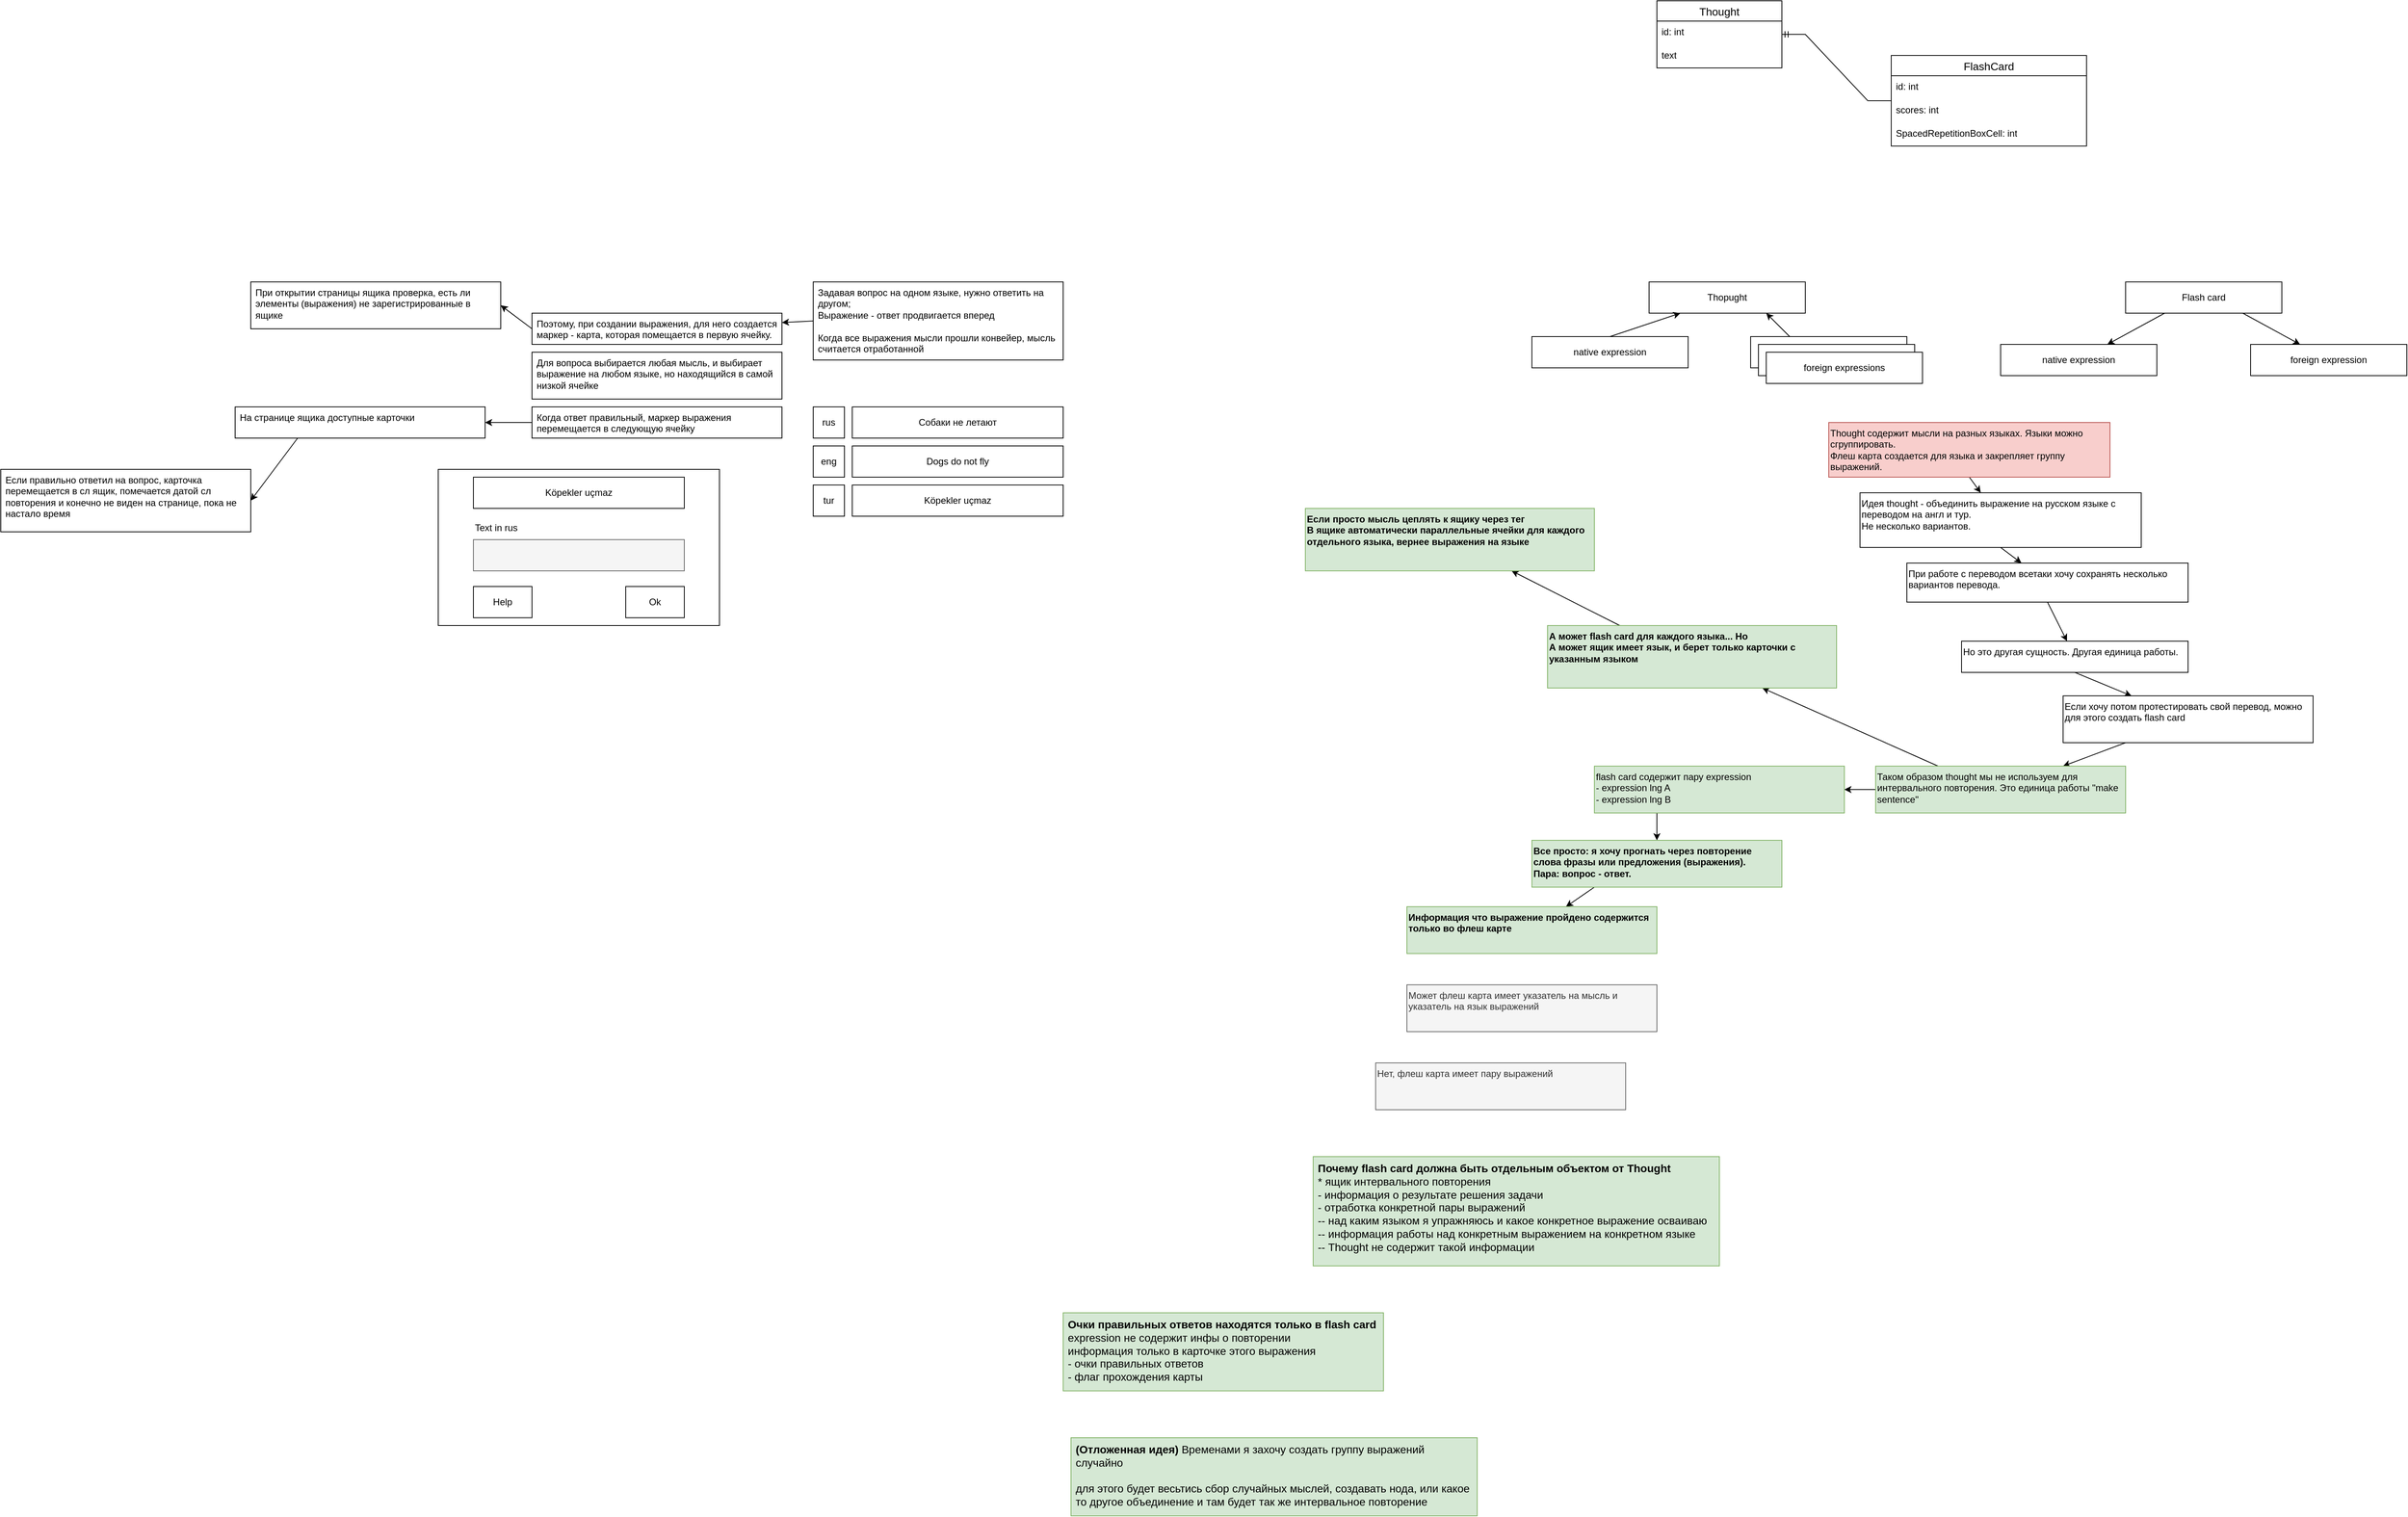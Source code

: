 <mxfile version="21.6.8" type="device">
  <diagram name="Page-1" id="AVeU3xbpbOefrnCGKHZW">
    <mxGraphModel dx="3591" dy="656" grid="1" gridSize="10" guides="1" tooltips="1" connect="1" arrows="1" fold="1" page="1" pageScale="1" pageWidth="850" pageHeight="1100" math="0" shadow="0">
      <root>
        <mxCell id="0" />
        <mxCell id="1" parent="0" />
        <mxCell id="39cnMh9TFcFPzEU5Ox_v-2" value="Thought" style="swimlane;fontStyle=0;childLayout=stackLayout;horizontal=1;startSize=26;horizontalStack=0;resizeParent=1;resizeParentMax=0;resizeLast=0;collapsible=1;marginBottom=0;align=center;fontSize=14;" parent="1" vertex="1">
          <mxGeometry x="80" y="200" width="160" height="86" as="geometry" />
        </mxCell>
        <mxCell id="39cnMh9TFcFPzEU5Ox_v-3" value="id: int" style="text;strokeColor=none;fillColor=none;spacingLeft=4;spacingRight=4;overflow=hidden;rotatable=0;points=[[0,0.5],[1,0.5]];portConstraint=eastwest;fontSize=12;whiteSpace=wrap;html=1;" parent="39cnMh9TFcFPzEU5Ox_v-2" vertex="1">
          <mxGeometry y="26" width="160" height="30" as="geometry" />
        </mxCell>
        <mxCell id="39cnMh9TFcFPzEU5Ox_v-4" value="text" style="text;strokeColor=none;fillColor=none;spacingLeft=4;spacingRight=4;overflow=hidden;rotatable=0;points=[[0,0.5],[1,0.5]];portConstraint=eastwest;fontSize=12;whiteSpace=wrap;html=1;" parent="39cnMh9TFcFPzEU5Ox_v-2" vertex="1">
          <mxGeometry y="56" width="160" height="30" as="geometry" />
        </mxCell>
        <mxCell id="-KmC373JPpKfOn7IseQx-1" value="FlashCard" style="swimlane;fontStyle=0;childLayout=stackLayout;horizontal=1;startSize=26;horizontalStack=0;resizeParent=1;resizeParentMax=0;resizeLast=0;collapsible=1;marginBottom=0;align=center;fontSize=14;" parent="1" vertex="1">
          <mxGeometry x="380" y="270" width="250" height="116" as="geometry" />
        </mxCell>
        <mxCell id="-KmC373JPpKfOn7IseQx-2" value="id: int" style="text;strokeColor=none;fillColor=none;spacingLeft=4;spacingRight=4;overflow=hidden;rotatable=0;points=[[0,0.5],[1,0.5]];portConstraint=eastwest;fontSize=12;whiteSpace=wrap;html=1;" parent="-KmC373JPpKfOn7IseQx-1" vertex="1">
          <mxGeometry y="26" width="250" height="30" as="geometry" />
        </mxCell>
        <mxCell id="-KmC373JPpKfOn7IseQx-3" value="scores: int" style="text;strokeColor=none;fillColor=none;spacingLeft=4;spacingRight=4;overflow=hidden;rotatable=0;points=[[0,0.5],[1,0.5]];portConstraint=eastwest;fontSize=12;whiteSpace=wrap;html=1;" parent="-KmC373JPpKfOn7IseQx-1" vertex="1">
          <mxGeometry y="56" width="250" height="30" as="geometry" />
        </mxCell>
        <mxCell id="-KmC373JPpKfOn7IseQx-4" value="SpacedRepetitionBoxCell: int" style="text;strokeColor=none;fillColor=none;spacingLeft=4;spacingRight=4;overflow=hidden;rotatable=0;points=[[0,0.5],[1,0.5]];portConstraint=eastwest;fontSize=12;whiteSpace=wrap;html=1;" parent="-KmC373JPpKfOn7IseQx-1" vertex="1">
          <mxGeometry y="86" width="250" height="30" as="geometry" />
        </mxCell>
        <mxCell id="-KmC373JPpKfOn7IseQx-5" value="" style="edgeStyle=entityRelationEdgeStyle;fontSize=12;html=1;endArrow=ERmandOne;rounded=0;" parent="1" source="-KmC373JPpKfOn7IseQx-1" target="39cnMh9TFcFPzEU5Ox_v-2" edge="1">
          <mxGeometry width="100" height="100" relative="1" as="geometry">
            <mxPoint x="330" y="470" as="sourcePoint" />
            <mxPoint x="430" y="370" as="targetPoint" />
          </mxGeometry>
        </mxCell>
        <mxCell id="jU1Kle7eXEpHHygMN8hs-1" value="Thopught" style="rounded=0;whiteSpace=wrap;html=1;" vertex="1" parent="1">
          <mxGeometry x="70" y="560" width="200" height="40" as="geometry" />
        </mxCell>
        <mxCell id="jU1Kle7eXEpHHygMN8hs-5" style="edgeStyle=none;rounded=0;orthogonalLoop=1;jettySize=auto;html=1;exitX=0.5;exitY=0;exitDx=0;exitDy=0;" edge="1" parent="1" source="jU1Kle7eXEpHHygMN8hs-2" target="jU1Kle7eXEpHHygMN8hs-1">
          <mxGeometry relative="1" as="geometry" />
        </mxCell>
        <mxCell id="jU1Kle7eXEpHHygMN8hs-2" value="native expression" style="rounded=0;whiteSpace=wrap;html=1;" vertex="1" parent="1">
          <mxGeometry x="-80" y="630" width="200" height="40" as="geometry" />
        </mxCell>
        <mxCell id="jU1Kle7eXEpHHygMN8hs-6" style="edgeStyle=none;rounded=0;orthogonalLoop=1;jettySize=auto;html=1;exitX=0.25;exitY=0;exitDx=0;exitDy=0;entryX=0.75;entryY=1;entryDx=0;entryDy=0;" edge="1" parent="1" source="jU1Kle7eXEpHHygMN8hs-3" target="jU1Kle7eXEpHHygMN8hs-1">
          <mxGeometry relative="1" as="geometry" />
        </mxCell>
        <mxCell id="jU1Kle7eXEpHHygMN8hs-3" value="foreign&amp;nbsp;expressions" style="rounded=0;whiteSpace=wrap;html=1;" vertex="1" parent="1">
          <mxGeometry x="200" y="630" width="200" height="40" as="geometry" />
        </mxCell>
        <mxCell id="jU1Kle7eXEpHHygMN8hs-7" value="foreign&amp;nbsp;expressions" style="rounded=0;whiteSpace=wrap;html=1;" vertex="1" parent="1">
          <mxGeometry x="210" y="640" width="200" height="40" as="geometry" />
        </mxCell>
        <mxCell id="jU1Kle7eXEpHHygMN8hs-8" value="foreign&amp;nbsp;expressions" style="rounded=0;whiteSpace=wrap;html=1;" vertex="1" parent="1">
          <mxGeometry x="220" y="650" width="200" height="40" as="geometry" />
        </mxCell>
        <mxCell id="jU1Kle7eXEpHHygMN8hs-12" style="edgeStyle=none;rounded=0;orthogonalLoop=1;jettySize=auto;html=1;exitX=0.25;exitY=1;exitDx=0;exitDy=0;" edge="1" parent="1" source="jU1Kle7eXEpHHygMN8hs-9" target="jU1Kle7eXEpHHygMN8hs-10">
          <mxGeometry relative="1" as="geometry" />
        </mxCell>
        <mxCell id="jU1Kle7eXEpHHygMN8hs-13" style="edgeStyle=none;rounded=0;orthogonalLoop=1;jettySize=auto;html=1;exitX=0.75;exitY=1;exitDx=0;exitDy=0;" edge="1" parent="1" source="jU1Kle7eXEpHHygMN8hs-9" target="jU1Kle7eXEpHHygMN8hs-11">
          <mxGeometry relative="1" as="geometry" />
        </mxCell>
        <mxCell id="jU1Kle7eXEpHHygMN8hs-9" value="Flash card" style="rounded=0;whiteSpace=wrap;html=1;" vertex="1" parent="1">
          <mxGeometry x="680" y="560" width="200" height="40" as="geometry" />
        </mxCell>
        <mxCell id="jU1Kle7eXEpHHygMN8hs-10" value="native expression" style="rounded=0;whiteSpace=wrap;html=1;" vertex="1" parent="1">
          <mxGeometry x="520" y="640" width="200" height="40" as="geometry" />
        </mxCell>
        <mxCell id="jU1Kle7eXEpHHygMN8hs-11" value="foreign expression" style="rounded=0;whiteSpace=wrap;html=1;" vertex="1" parent="1">
          <mxGeometry x="840" y="640" width="200" height="40" as="geometry" />
        </mxCell>
        <mxCell id="jU1Kle7eXEpHHygMN8hs-24" style="edgeStyle=none;rounded=0;orthogonalLoop=1;jettySize=auto;html=1;exitX=0.5;exitY=1;exitDx=0;exitDy=0;" edge="1" parent="1" source="jU1Kle7eXEpHHygMN8hs-14" target="jU1Kle7eXEpHHygMN8hs-15">
          <mxGeometry relative="1" as="geometry" />
        </mxCell>
        <mxCell id="jU1Kle7eXEpHHygMN8hs-14" value="Thought содержит мысли на разных языках. Языки можно сгруппировать.&lt;br&gt;Флеш карта создается для языка и закрепляет группу выражений." style="rounded=0;whiteSpace=wrap;html=1;align=left;verticalAlign=top;fillColor=#f8cecc;strokeColor=#b85450;" vertex="1" parent="1">
          <mxGeometry x="300" y="740" width="360" height="70" as="geometry" />
        </mxCell>
        <mxCell id="jU1Kle7eXEpHHygMN8hs-25" style="edgeStyle=none;rounded=0;orthogonalLoop=1;jettySize=auto;html=1;exitX=0.5;exitY=1;exitDx=0;exitDy=0;" edge="1" parent="1" source="jU1Kle7eXEpHHygMN8hs-15" target="jU1Kle7eXEpHHygMN8hs-16">
          <mxGeometry relative="1" as="geometry" />
        </mxCell>
        <mxCell id="jU1Kle7eXEpHHygMN8hs-15" value="Идея thought - объединить выражение на русском языке с переводом на англ и тур.&lt;br&gt;Не несколько вариантов." style="rounded=0;whiteSpace=wrap;html=1;align=left;verticalAlign=top;" vertex="1" parent="1">
          <mxGeometry x="340" y="830" width="360" height="70" as="geometry" />
        </mxCell>
        <mxCell id="jU1Kle7eXEpHHygMN8hs-26" style="edgeStyle=none;rounded=0;orthogonalLoop=1;jettySize=auto;html=1;exitX=0.5;exitY=1;exitDx=0;exitDy=0;" edge="1" parent="1" source="jU1Kle7eXEpHHygMN8hs-16" target="jU1Kle7eXEpHHygMN8hs-17">
          <mxGeometry relative="1" as="geometry" />
        </mxCell>
        <mxCell id="jU1Kle7eXEpHHygMN8hs-16" value="При работе с переводом всетаки хочу сохранять несколько вариантов перевода." style="rounded=0;whiteSpace=wrap;html=1;align=left;verticalAlign=top;" vertex="1" parent="1">
          <mxGeometry x="400" y="920" width="360" height="50" as="geometry" />
        </mxCell>
        <mxCell id="jU1Kle7eXEpHHygMN8hs-27" style="edgeStyle=none;rounded=0;orthogonalLoop=1;jettySize=auto;html=1;exitX=0.5;exitY=1;exitDx=0;exitDy=0;" edge="1" parent="1" source="jU1Kle7eXEpHHygMN8hs-17" target="jU1Kle7eXEpHHygMN8hs-18">
          <mxGeometry relative="1" as="geometry" />
        </mxCell>
        <mxCell id="jU1Kle7eXEpHHygMN8hs-17" value="Но это другая сущность. Другая единица работы." style="rounded=0;whiteSpace=wrap;html=1;align=left;verticalAlign=top;" vertex="1" parent="1">
          <mxGeometry x="470" y="1020" width="290" height="40" as="geometry" />
        </mxCell>
        <mxCell id="jU1Kle7eXEpHHygMN8hs-28" style="edgeStyle=none;rounded=0;orthogonalLoop=1;jettySize=auto;html=1;exitX=0.25;exitY=1;exitDx=0;exitDy=0;" edge="1" parent="1" source="jU1Kle7eXEpHHygMN8hs-18" target="jU1Kle7eXEpHHygMN8hs-19">
          <mxGeometry relative="1" as="geometry" />
        </mxCell>
        <mxCell id="jU1Kle7eXEpHHygMN8hs-18" value="Если хочу потом протестировать свой перевод, можно для этого создать flash card" style="rounded=0;whiteSpace=wrap;html=1;align=left;verticalAlign=top;" vertex="1" parent="1">
          <mxGeometry x="600" y="1090" width="320" height="60" as="geometry" />
        </mxCell>
        <mxCell id="jU1Kle7eXEpHHygMN8hs-34" style="edgeStyle=none;rounded=0;orthogonalLoop=1;jettySize=auto;html=1;exitX=0;exitY=0.5;exitDx=0;exitDy=0;" edge="1" parent="1" source="jU1Kle7eXEpHHygMN8hs-19" target="jU1Kle7eXEpHHygMN8hs-33">
          <mxGeometry relative="1" as="geometry" />
        </mxCell>
        <mxCell id="jU1Kle7eXEpHHygMN8hs-46" style="edgeStyle=none;rounded=0;orthogonalLoop=1;jettySize=auto;html=1;exitX=0.25;exitY=0;exitDx=0;exitDy=0;" edge="1" parent="1" source="jU1Kle7eXEpHHygMN8hs-19" target="jU1Kle7eXEpHHygMN8hs-45">
          <mxGeometry relative="1" as="geometry" />
        </mxCell>
        <mxCell id="jU1Kle7eXEpHHygMN8hs-19" value="Таком образом thought мы не используем для интервального повторения. Это единица работы &quot;make sentence&quot;" style="rounded=0;whiteSpace=wrap;html=1;align=left;verticalAlign=top;fillColor=#d5e8d4;strokeColor=#82b366;" vertex="1" parent="1">
          <mxGeometry x="360" y="1180" width="320" height="60" as="geometry" />
        </mxCell>
        <mxCell id="jU1Kle7eXEpHHygMN8hs-36" style="edgeStyle=none;rounded=0;orthogonalLoop=1;jettySize=auto;html=1;exitX=0.25;exitY=1;exitDx=0;exitDy=0;" edge="1" parent="1" source="jU1Kle7eXEpHHygMN8hs-33" target="jU1Kle7eXEpHHygMN8hs-35">
          <mxGeometry relative="1" as="geometry" />
        </mxCell>
        <mxCell id="jU1Kle7eXEpHHygMN8hs-33" value="flash card содержит пару expression&lt;br&gt;- expression lng A&lt;br&gt;- expression lng B" style="rounded=0;whiteSpace=wrap;html=1;align=left;verticalAlign=top;fillColor=#d5e8d4;strokeColor=#82b366;" vertex="1" parent="1">
          <mxGeometry y="1180" width="320" height="60" as="geometry" />
        </mxCell>
        <mxCell id="jU1Kle7eXEpHHygMN8hs-38" style="edgeStyle=none;rounded=0;orthogonalLoop=1;jettySize=auto;html=1;exitX=0.25;exitY=1;exitDx=0;exitDy=0;" edge="1" parent="1" source="jU1Kle7eXEpHHygMN8hs-35" target="jU1Kle7eXEpHHygMN8hs-37">
          <mxGeometry relative="1" as="geometry" />
        </mxCell>
        <mxCell id="jU1Kle7eXEpHHygMN8hs-35" value="Все просто: я хочу прогнать через повторение слова фразы или предложения (выражения).&lt;br&gt;Пара: вопрос - ответ." style="rounded=0;whiteSpace=wrap;html=1;align=left;verticalAlign=top;fillColor=#d5e8d4;strokeColor=#82b366;fontStyle=1" vertex="1" parent="1">
          <mxGeometry x="-80" y="1275" width="320" height="60" as="geometry" />
        </mxCell>
        <mxCell id="jU1Kle7eXEpHHygMN8hs-37" value="Информация что выражение пройдено содержится только во флеш карте" style="rounded=0;whiteSpace=wrap;html=1;align=left;verticalAlign=top;fillColor=#d5e8d4;strokeColor=#82b366;fontStyle=1" vertex="1" parent="1">
          <mxGeometry x="-240" y="1360" width="320" height="60" as="geometry" />
        </mxCell>
        <mxCell id="jU1Kle7eXEpHHygMN8hs-40" value="Может флеш карта имеет указатель на мысль и указатель на язык выражений" style="rounded=0;whiteSpace=wrap;html=1;align=left;verticalAlign=top;fontStyle=0;fillColor=#f5f5f5;fontColor=#333333;strokeColor=#666666;" vertex="1" parent="1">
          <mxGeometry x="-240" y="1460" width="320" height="60" as="geometry" />
        </mxCell>
        <mxCell id="jU1Kle7eXEpHHygMN8hs-41" value="Нет, флеш карта имеет пару выражений" style="rounded=0;whiteSpace=wrap;html=1;align=left;verticalAlign=top;fontStyle=0;fillColor=#f5f5f5;fontColor=#333333;strokeColor=#666666;" vertex="1" parent="1">
          <mxGeometry x="-280" y="1560" width="320" height="60" as="geometry" />
        </mxCell>
        <mxCell id="jU1Kle7eXEpHHygMN8hs-42" value="&lt;b&gt;Почему flash card должна быть отдельным объектом от Thought&lt;/b&gt;&lt;br&gt;* ящик интервального повторения&lt;br&gt;- информация о результате решения задачи&lt;br&gt;- отработка конкретной пары выражений&lt;br&gt;-- над каким языком я упражняюсь и какое конкретное выражение осваиваю&lt;br&gt;-- информация работы над конкретным выражением на конкретном языке&lt;br&gt;-- Thought не содержит такой информации" style="rounded=0;whiteSpace=wrap;html=1;align=left;verticalAlign=top;fontStyle=0;fillColor=#d5e8d4;strokeColor=#82b366;fontSize=14;spacingLeft=4;spacingRight=4;" vertex="1" parent="1">
          <mxGeometry x="-360" y="1680" width="520" height="140" as="geometry" />
        </mxCell>
        <mxCell id="jU1Kle7eXEpHHygMN8hs-43" value="&lt;b&gt;Очки правильных ответов находятся только в flash card&lt;/b&gt;&lt;br&gt;expression не содержит инфы о повторении&lt;br&gt;информация только в карточке этого выражения&lt;br&gt;- очки правильных ответов&lt;br&gt;- флаг прохождения карты" style="rounded=0;whiteSpace=wrap;html=1;align=left;verticalAlign=top;fontStyle=0;fillColor=#d5e8d4;strokeColor=#82b366;fontSize=14;spacingLeft=4;spacingRight=4;" vertex="1" parent="1">
          <mxGeometry x="-680" y="1880" width="410" height="100" as="geometry" />
        </mxCell>
        <mxCell id="jU1Kle7eXEpHHygMN8hs-44" value="&lt;b&gt;(Отложенная идея)&lt;/b&gt; Временами я захочу создать группу выражений случайно&lt;br&gt;&lt;br&gt;для этого будет весьтись сбор случайных мыслей, создавать нода, или какое то другое объединение и там будет так же интервальное повторение" style="rounded=0;whiteSpace=wrap;html=1;align=left;verticalAlign=top;fontStyle=0;fillColor=#d5e8d4;strokeColor=#82b366;fontSize=14;spacingLeft=4;spacingRight=4;" vertex="1" parent="1">
          <mxGeometry x="-670" y="2040" width="520" height="100" as="geometry" />
        </mxCell>
        <mxCell id="jU1Kle7eXEpHHygMN8hs-48" style="edgeStyle=none;rounded=0;orthogonalLoop=1;jettySize=auto;html=1;exitX=0.25;exitY=0;exitDx=0;exitDy=0;" edge="1" parent="1" source="jU1Kle7eXEpHHygMN8hs-45" target="jU1Kle7eXEpHHygMN8hs-47">
          <mxGeometry relative="1" as="geometry" />
        </mxCell>
        <mxCell id="jU1Kle7eXEpHHygMN8hs-45" value="А может flash card для каждого языка... Но&amp;nbsp;&lt;br&gt;А может ящик имеет язык, и берет только карточки с указанным языком" style="rounded=0;whiteSpace=wrap;html=1;align=left;verticalAlign=top;fillColor=#d5e8d4;strokeColor=#82b366;fontStyle=1" vertex="1" parent="1">
          <mxGeometry x="-60" y="1000" width="370" height="80" as="geometry" />
        </mxCell>
        <mxCell id="jU1Kle7eXEpHHygMN8hs-47" value="Если просто мысль цеплять к ящику через тег&lt;br&gt;В ящике автоматически параллельные ячейки для каждого отдельного языка, вернее выражения на языке" style="rounded=0;whiteSpace=wrap;html=1;align=left;verticalAlign=top;fillColor=#d5e8d4;strokeColor=#82b366;fontStyle=1" vertex="1" parent="1">
          <mxGeometry x="-370" y="850" width="370" height="80" as="geometry" />
        </mxCell>
        <mxCell id="jU1Kle7eXEpHHygMN8hs-49" value="Собаки не летают" style="rounded=0;whiteSpace=wrap;html=1;" vertex="1" parent="1">
          <mxGeometry x="-950" y="720" width="270" height="40" as="geometry" />
        </mxCell>
        <mxCell id="jU1Kle7eXEpHHygMN8hs-50" value="Dogs do not fly" style="rounded=0;whiteSpace=wrap;html=1;" vertex="1" parent="1">
          <mxGeometry x="-950" y="770" width="270" height="40" as="geometry" />
        </mxCell>
        <mxCell id="jU1Kle7eXEpHHygMN8hs-51" value="eng" style="rounded=0;whiteSpace=wrap;html=1;" vertex="1" parent="1">
          <mxGeometry x="-1000" y="770" width="40" height="40" as="geometry" />
        </mxCell>
        <mxCell id="jU1Kle7eXEpHHygMN8hs-52" value="Köpekler uçmaz" style="rounded=0;whiteSpace=wrap;html=1;" vertex="1" parent="1">
          <mxGeometry x="-950" y="820" width="270" height="40" as="geometry" />
        </mxCell>
        <mxCell id="jU1Kle7eXEpHHygMN8hs-53" value="tur" style="rounded=0;whiteSpace=wrap;html=1;" vertex="1" parent="1">
          <mxGeometry x="-1000" y="820" width="40" height="40" as="geometry" />
        </mxCell>
        <mxCell id="jU1Kle7eXEpHHygMN8hs-54" value="rus" style="rounded=0;whiteSpace=wrap;html=1;" vertex="1" parent="1">
          <mxGeometry x="-1000" y="720" width="40" height="40" as="geometry" />
        </mxCell>
        <mxCell id="jU1Kle7eXEpHHygMN8hs-67" style="edgeStyle=none;rounded=0;orthogonalLoop=1;jettySize=auto;html=1;exitX=0;exitY=0.5;exitDx=0;exitDy=0;" edge="1" parent="1" source="jU1Kle7eXEpHHygMN8hs-55" target="jU1Kle7eXEpHHygMN8hs-56">
          <mxGeometry relative="1" as="geometry" />
        </mxCell>
        <mxCell id="jU1Kle7eXEpHHygMN8hs-55" value="Задавая вопрос на одном языке, нужно ответить на другом;&lt;br&gt;Выражение - ответ продвигается вперед&lt;br&gt;&lt;br&gt;Когда все выражения мысли прошли конвейер, мысль считается отработанной" style="rounded=0;whiteSpace=wrap;html=1;align=left;verticalAlign=top;spacingLeft=4;" vertex="1" parent="1">
          <mxGeometry x="-1000" y="560" width="320" height="100" as="geometry" />
        </mxCell>
        <mxCell id="jU1Kle7eXEpHHygMN8hs-71" style="edgeStyle=none;rounded=0;orthogonalLoop=1;jettySize=auto;html=1;exitX=0;exitY=0.5;exitDx=0;exitDy=0;entryX=1;entryY=0.5;entryDx=0;entryDy=0;" edge="1" parent="1" source="jU1Kle7eXEpHHygMN8hs-56" target="jU1Kle7eXEpHHygMN8hs-70">
          <mxGeometry relative="1" as="geometry" />
        </mxCell>
        <mxCell id="jU1Kle7eXEpHHygMN8hs-56" value="Поэтому, при создании выражения, для него создается маркер - карта, которая помещается в первую ячейку." style="rounded=0;whiteSpace=wrap;html=1;align=left;verticalAlign=top;spacingLeft=4;" vertex="1" parent="1">
          <mxGeometry x="-1360" y="600" width="320" height="40" as="geometry" />
        </mxCell>
        <mxCell id="jU1Kle7eXEpHHygMN8hs-57" value="Для вопроса выбирается любая мысль, и выбирает выражение на любом языке, но находящийся в самой низкой ячейке" style="rounded=0;whiteSpace=wrap;html=1;align=left;verticalAlign=top;spacingLeft=4;" vertex="1" parent="1">
          <mxGeometry x="-1360" y="650" width="320" height="60" as="geometry" />
        </mxCell>
        <mxCell id="jU1Kle7eXEpHHygMN8hs-68" style="edgeStyle=none;rounded=0;orthogonalLoop=1;jettySize=auto;html=1;exitX=0;exitY=0.5;exitDx=0;exitDy=0;" edge="1" parent="1" source="jU1Kle7eXEpHHygMN8hs-58" target="jU1Kle7eXEpHHygMN8hs-65">
          <mxGeometry relative="1" as="geometry" />
        </mxCell>
        <mxCell id="jU1Kle7eXEpHHygMN8hs-58" value="Когда ответ правильный, маркер выражения перемещается в следующую ячейку" style="rounded=0;whiteSpace=wrap;html=1;align=left;verticalAlign=top;spacingLeft=4;" vertex="1" parent="1">
          <mxGeometry x="-1360" y="720" width="320" height="40" as="geometry" />
        </mxCell>
        <mxCell id="jU1Kle7eXEpHHygMN8hs-59" value="" style="rounded=0;whiteSpace=wrap;html=1;align=left;verticalAlign=top;spacingLeft=4;" vertex="1" parent="1">
          <mxGeometry x="-1480" y="800" width="360" height="200" as="geometry" />
        </mxCell>
        <mxCell id="jU1Kle7eXEpHHygMN8hs-60" value="Köpekler uçmaz" style="rounded=0;whiteSpace=wrap;html=1;" vertex="1" parent="1">
          <mxGeometry x="-1435" y="810" width="270" height="40" as="geometry" />
        </mxCell>
        <mxCell id="jU1Kle7eXEpHHygMN8hs-61" value="Text in rus" style="text;html=1;strokeColor=none;fillColor=none;align=left;verticalAlign=middle;whiteSpace=wrap;rounded=0;" vertex="1" parent="1">
          <mxGeometry x="-1435" y="860" width="265" height="30" as="geometry" />
        </mxCell>
        <mxCell id="jU1Kle7eXEpHHygMN8hs-62" value="" style="rounded=0;whiteSpace=wrap;html=1;fillColor=#f5f5f5;fontColor=#333333;strokeColor=#666666;" vertex="1" parent="1">
          <mxGeometry x="-1435" y="890" width="270" height="40" as="geometry" />
        </mxCell>
        <mxCell id="jU1Kle7eXEpHHygMN8hs-63" value="Help" style="rounded=0;whiteSpace=wrap;html=1;" vertex="1" parent="1">
          <mxGeometry x="-1435" y="950" width="75" height="40" as="geometry" />
        </mxCell>
        <mxCell id="jU1Kle7eXEpHHygMN8hs-64" value="Ok" style="rounded=0;whiteSpace=wrap;html=1;" vertex="1" parent="1">
          <mxGeometry x="-1240" y="950" width="75" height="40" as="geometry" />
        </mxCell>
        <mxCell id="jU1Kle7eXEpHHygMN8hs-69" style="edgeStyle=none;rounded=0;orthogonalLoop=1;jettySize=auto;html=1;exitX=0.25;exitY=1;exitDx=0;exitDy=0;entryX=1;entryY=0.5;entryDx=0;entryDy=0;" edge="1" parent="1" source="jU1Kle7eXEpHHygMN8hs-65" target="jU1Kle7eXEpHHygMN8hs-66">
          <mxGeometry relative="1" as="geometry" />
        </mxCell>
        <mxCell id="jU1Kle7eXEpHHygMN8hs-65" value="На странице ящика доступные карточки" style="rounded=0;whiteSpace=wrap;html=1;align=left;verticalAlign=top;spacingLeft=4;" vertex="1" parent="1">
          <mxGeometry x="-1740" y="720" width="320" height="40" as="geometry" />
        </mxCell>
        <mxCell id="jU1Kle7eXEpHHygMN8hs-66" value="Если правильно ответил на вопрос, карточка перемещается в сл ящик, помечается датой сл повторения и конечно не виден на странице, пока не настало время" style="rounded=0;whiteSpace=wrap;html=1;align=left;verticalAlign=top;spacingLeft=4;" vertex="1" parent="1">
          <mxGeometry x="-2040" y="800" width="320" height="80" as="geometry" />
        </mxCell>
        <mxCell id="jU1Kle7eXEpHHygMN8hs-70" value="При открытии страницы ящика проверка, есть ли элементы (выражения) не зарегистрированные в ящике" style="rounded=0;whiteSpace=wrap;html=1;align=left;verticalAlign=top;spacingLeft=4;spacingRight=4;spacingBottom=4;" vertex="1" parent="1">
          <mxGeometry x="-1720" y="560" width="320" height="60" as="geometry" />
        </mxCell>
      </root>
    </mxGraphModel>
  </diagram>
</mxfile>
